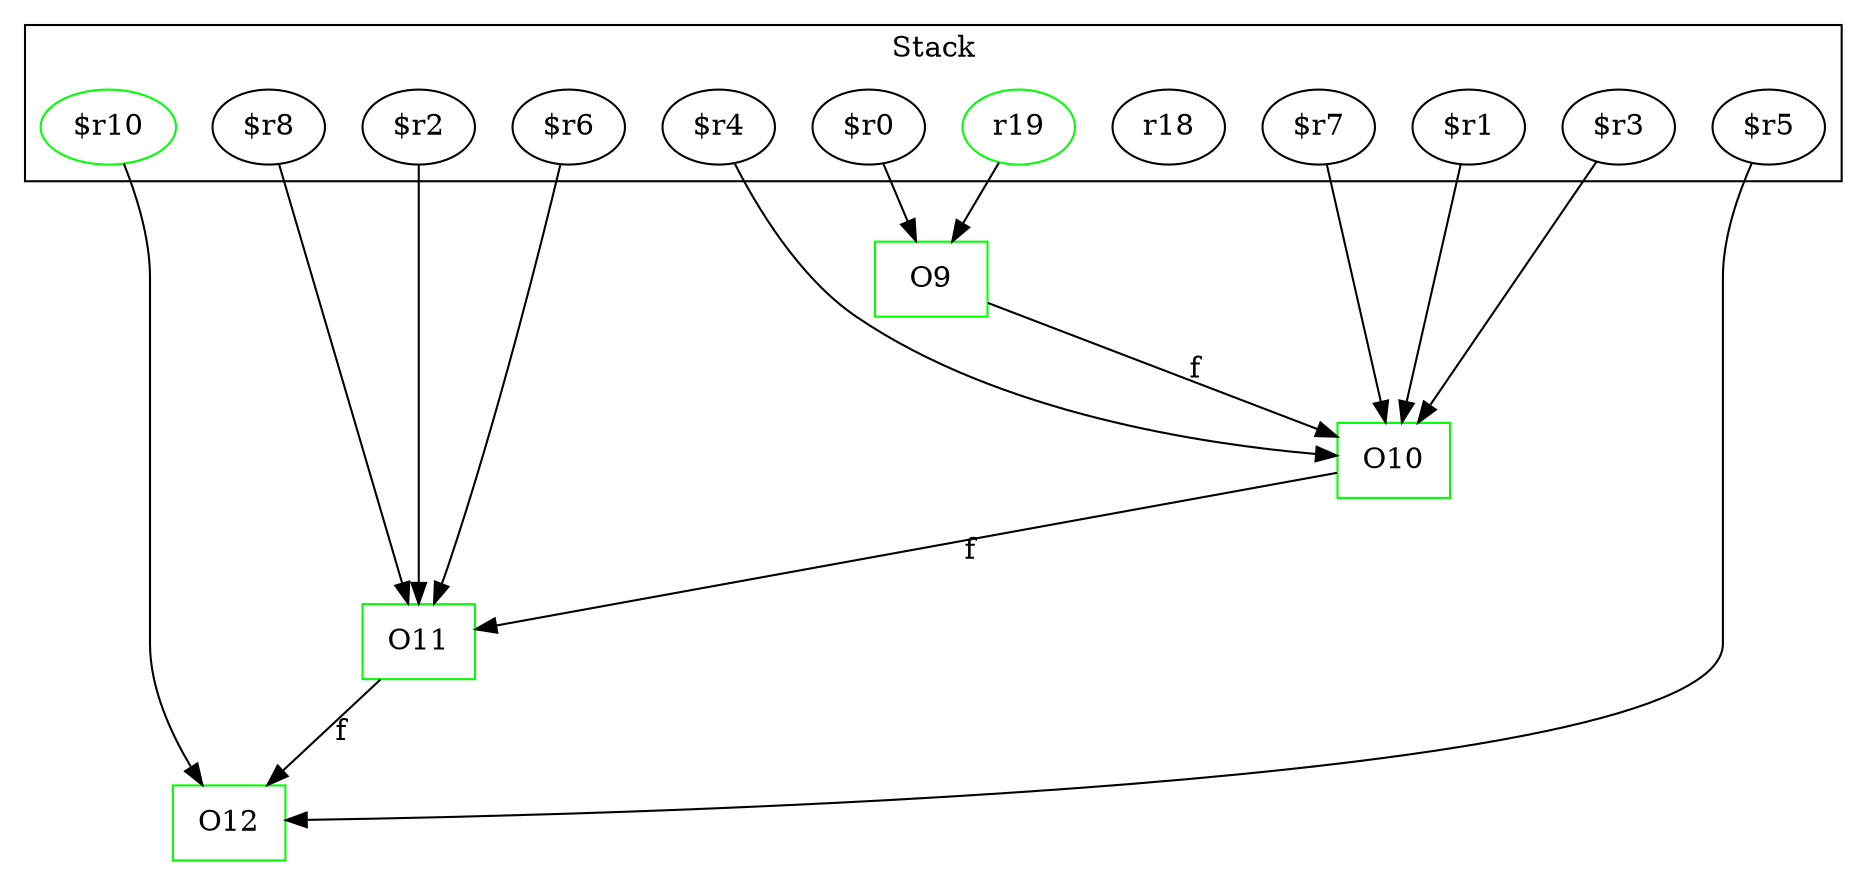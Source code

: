 digraph sample {
  rankDir="LR";
  subgraph cluster_0 {
    label="Stack"
    "$r1"; "$r2"; "$r0"; "$r10"; "r18"; "r19"; "$r7"; "$r8"; "$r5"; "$r6"; "$r3"; "$r4"; 
  }
  "$r1" -> { O10 };
  "$r2" -> { O11 };
  "$r0" -> { O9 };
  "$r10" -> { O12 };
  "r18" -> { };
  "r19" -> { O9 };
  "$r7" -> { O10 };
  "$r8" -> { O11 };
  "$r5" -> { O12 };
  "$r6" -> { O11 };
  "$r3" -> { O10 };
  "$r4" -> { O10 };
  O12[shape=box];
  O9[shape=box];
  O11[shape=box];
  O10[shape=box];
  O9 -> O10[label="f", weight="0.2"]
  O11 -> O12[label="f", weight="0.2"]
  O10 -> O11[label="f", weight="0.2"]
  O12[color="green"];
  "$r10"[color="green"];
  "r19"[color="green"];
  O9[color="green"];
  O11[color="green"];
  O10[color="green"];
}
